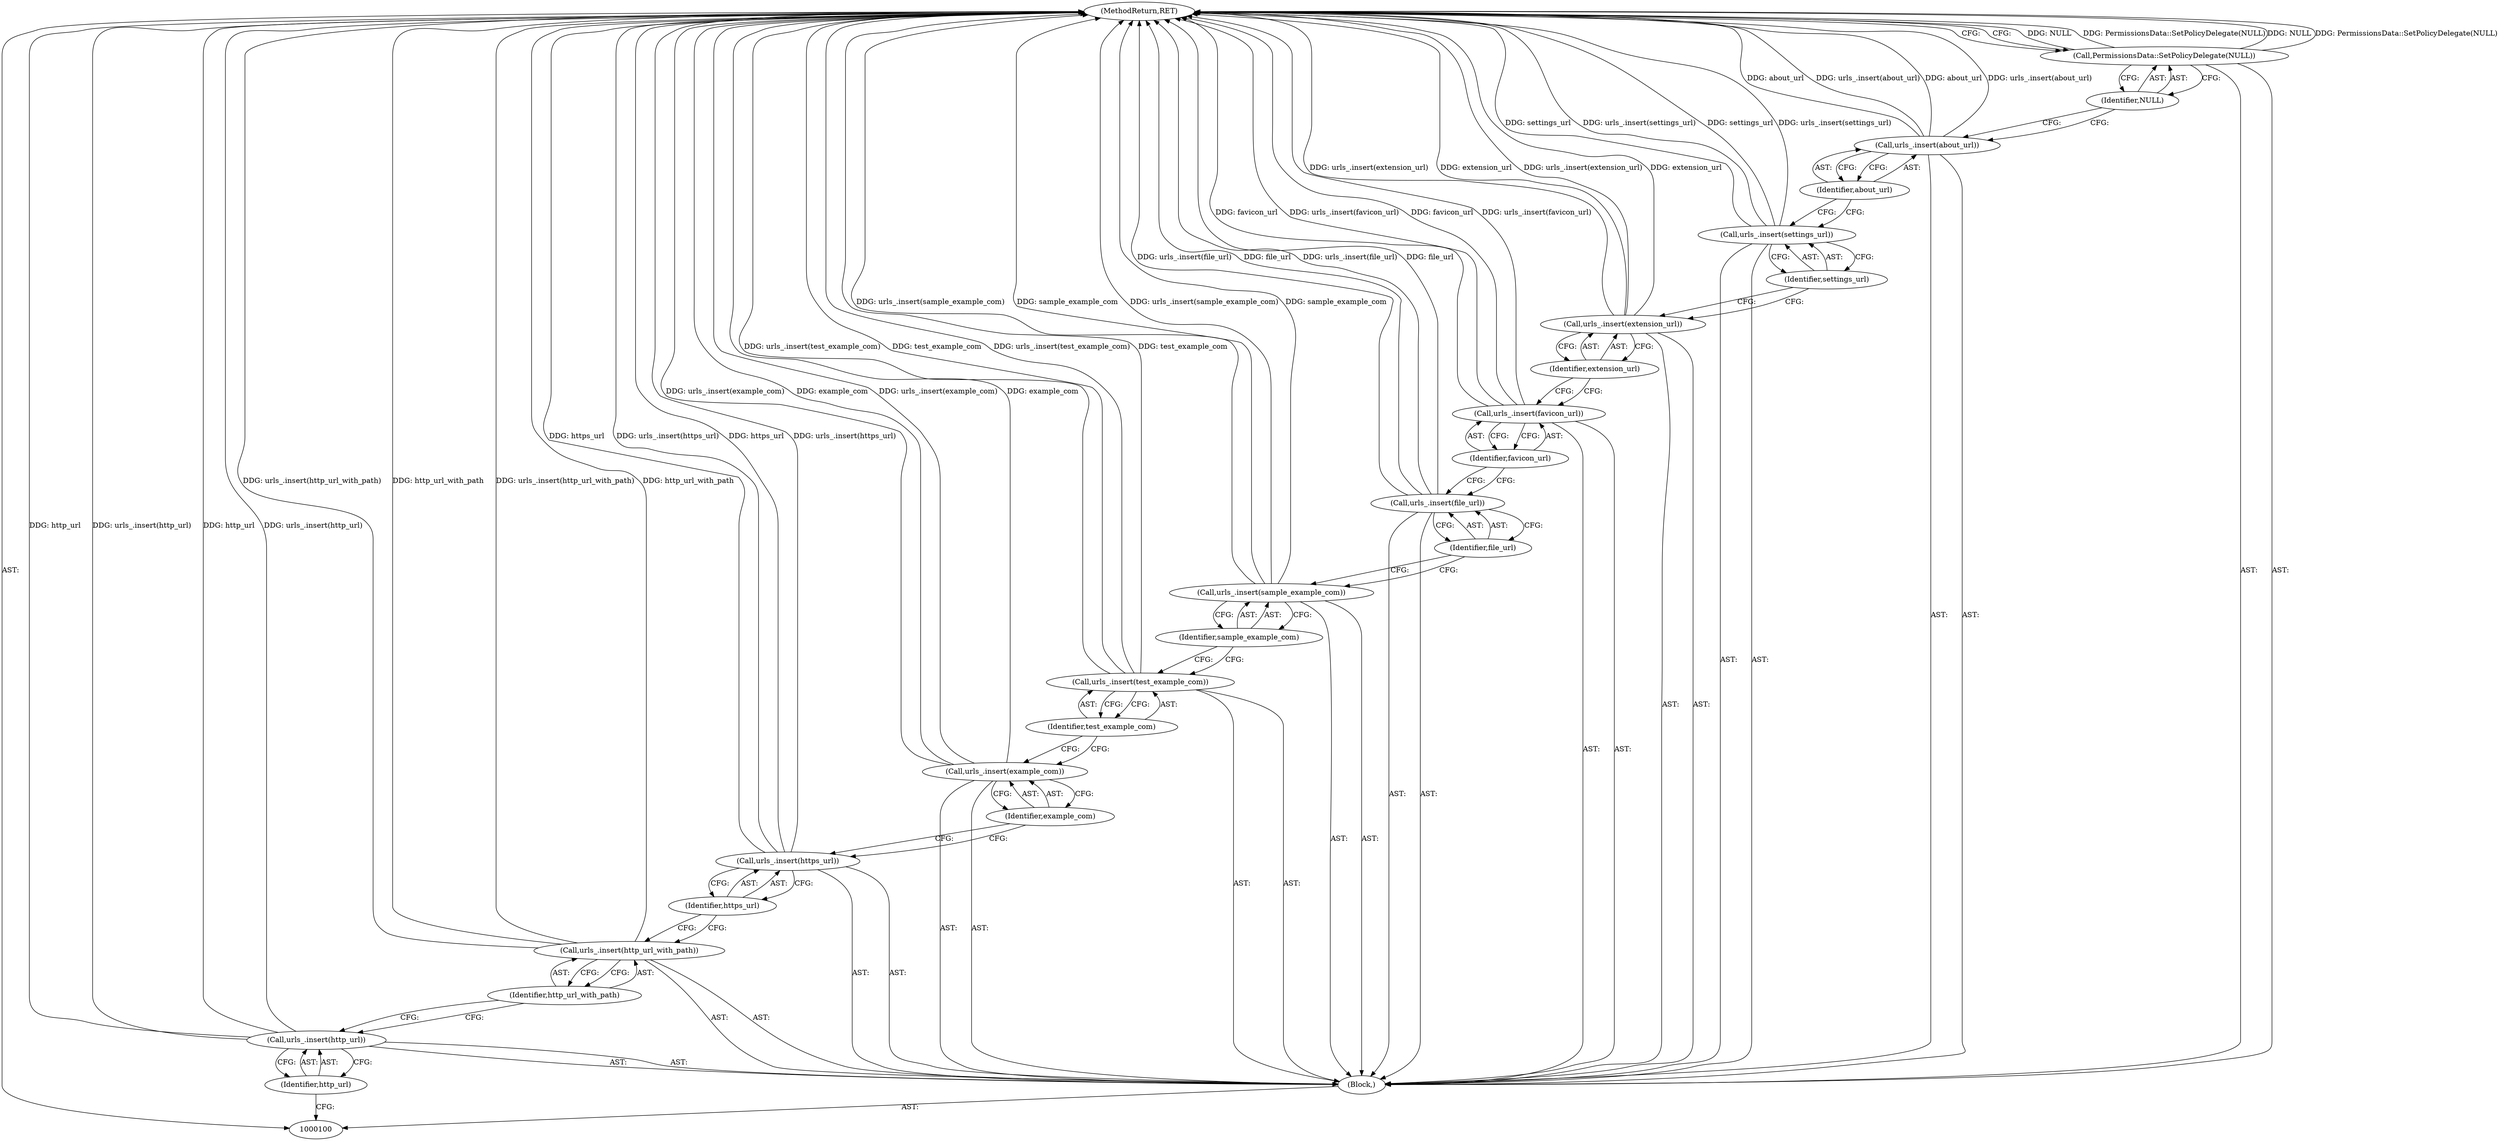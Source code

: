 digraph "1_Chrome_0aca6bc05a263ea9eafee515fc6ba14da94c1964_2" {
"1000126" [label="(MethodReturn,RET)"];
"1000101" [label="(Block,)"];
"1000103" [label="(Identifier,http_url)"];
"1000102" [label="(Call,urls_.insert(http_url))"];
"1000105" [label="(Identifier,http_url_with_path)"];
"1000104" [label="(Call,urls_.insert(http_url_with_path))"];
"1000107" [label="(Identifier,https_url)"];
"1000106" [label="(Call,urls_.insert(https_url))"];
"1000109" [label="(Identifier,example_com)"];
"1000108" [label="(Call,urls_.insert(example_com))"];
"1000111" [label="(Identifier,test_example_com)"];
"1000110" [label="(Call,urls_.insert(test_example_com))"];
"1000113" [label="(Identifier,sample_example_com)"];
"1000112" [label="(Call,urls_.insert(sample_example_com))"];
"1000115" [label="(Identifier,file_url)"];
"1000114" [label="(Call,urls_.insert(file_url))"];
"1000117" [label="(Identifier,favicon_url)"];
"1000116" [label="(Call,urls_.insert(favicon_url))"];
"1000119" [label="(Identifier,extension_url)"];
"1000118" [label="(Call,urls_.insert(extension_url))"];
"1000121" [label="(Identifier,settings_url)"];
"1000120" [label="(Call,urls_.insert(settings_url))"];
"1000123" [label="(Identifier,about_url)"];
"1000122" [label="(Call,urls_.insert(about_url))"];
"1000125" [label="(Identifier,NULL)"];
"1000124" [label="(Call,PermissionsData::SetPolicyDelegate(NULL))"];
"1000126" -> "1000100"  [label="AST: "];
"1000126" -> "1000124"  [label="CFG: "];
"1000116" -> "1000126"  [label="DDG: favicon_url"];
"1000116" -> "1000126"  [label="DDG: urls_.insert(favicon_url)"];
"1000124" -> "1000126"  [label="DDG: NULL"];
"1000124" -> "1000126"  [label="DDG: PermissionsData::SetPolicyDelegate(NULL)"];
"1000108" -> "1000126"  [label="DDG: urls_.insert(example_com)"];
"1000108" -> "1000126"  [label="DDG: example_com"];
"1000106" -> "1000126"  [label="DDG: https_url"];
"1000106" -> "1000126"  [label="DDG: urls_.insert(https_url)"];
"1000104" -> "1000126"  [label="DDG: urls_.insert(http_url_with_path)"];
"1000104" -> "1000126"  [label="DDG: http_url_with_path"];
"1000114" -> "1000126"  [label="DDG: urls_.insert(file_url)"];
"1000114" -> "1000126"  [label="DDG: file_url"];
"1000122" -> "1000126"  [label="DDG: about_url"];
"1000122" -> "1000126"  [label="DDG: urls_.insert(about_url)"];
"1000102" -> "1000126"  [label="DDG: http_url"];
"1000102" -> "1000126"  [label="DDG: urls_.insert(http_url)"];
"1000118" -> "1000126"  [label="DDG: urls_.insert(extension_url)"];
"1000118" -> "1000126"  [label="DDG: extension_url"];
"1000120" -> "1000126"  [label="DDG: settings_url"];
"1000120" -> "1000126"  [label="DDG: urls_.insert(settings_url)"];
"1000112" -> "1000126"  [label="DDG: urls_.insert(sample_example_com)"];
"1000112" -> "1000126"  [label="DDG: sample_example_com"];
"1000110" -> "1000126"  [label="DDG: urls_.insert(test_example_com)"];
"1000110" -> "1000126"  [label="DDG: test_example_com"];
"1000101" -> "1000100"  [label="AST: "];
"1000102" -> "1000101"  [label="AST: "];
"1000104" -> "1000101"  [label="AST: "];
"1000106" -> "1000101"  [label="AST: "];
"1000108" -> "1000101"  [label="AST: "];
"1000110" -> "1000101"  [label="AST: "];
"1000112" -> "1000101"  [label="AST: "];
"1000114" -> "1000101"  [label="AST: "];
"1000116" -> "1000101"  [label="AST: "];
"1000118" -> "1000101"  [label="AST: "];
"1000120" -> "1000101"  [label="AST: "];
"1000122" -> "1000101"  [label="AST: "];
"1000124" -> "1000101"  [label="AST: "];
"1000103" -> "1000102"  [label="AST: "];
"1000103" -> "1000100"  [label="CFG: "];
"1000102" -> "1000103"  [label="CFG: "];
"1000102" -> "1000101"  [label="AST: "];
"1000102" -> "1000103"  [label="CFG: "];
"1000103" -> "1000102"  [label="AST: "];
"1000105" -> "1000102"  [label="CFG: "];
"1000102" -> "1000126"  [label="DDG: http_url"];
"1000102" -> "1000126"  [label="DDG: urls_.insert(http_url)"];
"1000105" -> "1000104"  [label="AST: "];
"1000105" -> "1000102"  [label="CFG: "];
"1000104" -> "1000105"  [label="CFG: "];
"1000104" -> "1000101"  [label="AST: "];
"1000104" -> "1000105"  [label="CFG: "];
"1000105" -> "1000104"  [label="AST: "];
"1000107" -> "1000104"  [label="CFG: "];
"1000104" -> "1000126"  [label="DDG: urls_.insert(http_url_with_path)"];
"1000104" -> "1000126"  [label="DDG: http_url_with_path"];
"1000107" -> "1000106"  [label="AST: "];
"1000107" -> "1000104"  [label="CFG: "];
"1000106" -> "1000107"  [label="CFG: "];
"1000106" -> "1000101"  [label="AST: "];
"1000106" -> "1000107"  [label="CFG: "];
"1000107" -> "1000106"  [label="AST: "];
"1000109" -> "1000106"  [label="CFG: "];
"1000106" -> "1000126"  [label="DDG: https_url"];
"1000106" -> "1000126"  [label="DDG: urls_.insert(https_url)"];
"1000109" -> "1000108"  [label="AST: "];
"1000109" -> "1000106"  [label="CFG: "];
"1000108" -> "1000109"  [label="CFG: "];
"1000108" -> "1000101"  [label="AST: "];
"1000108" -> "1000109"  [label="CFG: "];
"1000109" -> "1000108"  [label="AST: "];
"1000111" -> "1000108"  [label="CFG: "];
"1000108" -> "1000126"  [label="DDG: urls_.insert(example_com)"];
"1000108" -> "1000126"  [label="DDG: example_com"];
"1000111" -> "1000110"  [label="AST: "];
"1000111" -> "1000108"  [label="CFG: "];
"1000110" -> "1000111"  [label="CFG: "];
"1000110" -> "1000101"  [label="AST: "];
"1000110" -> "1000111"  [label="CFG: "];
"1000111" -> "1000110"  [label="AST: "];
"1000113" -> "1000110"  [label="CFG: "];
"1000110" -> "1000126"  [label="DDG: urls_.insert(test_example_com)"];
"1000110" -> "1000126"  [label="DDG: test_example_com"];
"1000113" -> "1000112"  [label="AST: "];
"1000113" -> "1000110"  [label="CFG: "];
"1000112" -> "1000113"  [label="CFG: "];
"1000112" -> "1000101"  [label="AST: "];
"1000112" -> "1000113"  [label="CFG: "];
"1000113" -> "1000112"  [label="AST: "];
"1000115" -> "1000112"  [label="CFG: "];
"1000112" -> "1000126"  [label="DDG: urls_.insert(sample_example_com)"];
"1000112" -> "1000126"  [label="DDG: sample_example_com"];
"1000115" -> "1000114"  [label="AST: "];
"1000115" -> "1000112"  [label="CFG: "];
"1000114" -> "1000115"  [label="CFG: "];
"1000114" -> "1000101"  [label="AST: "];
"1000114" -> "1000115"  [label="CFG: "];
"1000115" -> "1000114"  [label="AST: "];
"1000117" -> "1000114"  [label="CFG: "];
"1000114" -> "1000126"  [label="DDG: urls_.insert(file_url)"];
"1000114" -> "1000126"  [label="DDG: file_url"];
"1000117" -> "1000116"  [label="AST: "];
"1000117" -> "1000114"  [label="CFG: "];
"1000116" -> "1000117"  [label="CFG: "];
"1000116" -> "1000101"  [label="AST: "];
"1000116" -> "1000117"  [label="CFG: "];
"1000117" -> "1000116"  [label="AST: "];
"1000119" -> "1000116"  [label="CFG: "];
"1000116" -> "1000126"  [label="DDG: favicon_url"];
"1000116" -> "1000126"  [label="DDG: urls_.insert(favicon_url)"];
"1000119" -> "1000118"  [label="AST: "];
"1000119" -> "1000116"  [label="CFG: "];
"1000118" -> "1000119"  [label="CFG: "];
"1000118" -> "1000101"  [label="AST: "];
"1000118" -> "1000119"  [label="CFG: "];
"1000119" -> "1000118"  [label="AST: "];
"1000121" -> "1000118"  [label="CFG: "];
"1000118" -> "1000126"  [label="DDG: urls_.insert(extension_url)"];
"1000118" -> "1000126"  [label="DDG: extension_url"];
"1000121" -> "1000120"  [label="AST: "];
"1000121" -> "1000118"  [label="CFG: "];
"1000120" -> "1000121"  [label="CFG: "];
"1000120" -> "1000101"  [label="AST: "];
"1000120" -> "1000121"  [label="CFG: "];
"1000121" -> "1000120"  [label="AST: "];
"1000123" -> "1000120"  [label="CFG: "];
"1000120" -> "1000126"  [label="DDG: settings_url"];
"1000120" -> "1000126"  [label="DDG: urls_.insert(settings_url)"];
"1000123" -> "1000122"  [label="AST: "];
"1000123" -> "1000120"  [label="CFG: "];
"1000122" -> "1000123"  [label="CFG: "];
"1000122" -> "1000101"  [label="AST: "];
"1000122" -> "1000123"  [label="CFG: "];
"1000123" -> "1000122"  [label="AST: "];
"1000125" -> "1000122"  [label="CFG: "];
"1000122" -> "1000126"  [label="DDG: about_url"];
"1000122" -> "1000126"  [label="DDG: urls_.insert(about_url)"];
"1000125" -> "1000124"  [label="AST: "];
"1000125" -> "1000122"  [label="CFG: "];
"1000124" -> "1000125"  [label="CFG: "];
"1000124" -> "1000101"  [label="AST: "];
"1000124" -> "1000125"  [label="CFG: "];
"1000125" -> "1000124"  [label="AST: "];
"1000126" -> "1000124"  [label="CFG: "];
"1000124" -> "1000126"  [label="DDG: NULL"];
"1000124" -> "1000126"  [label="DDG: PermissionsData::SetPolicyDelegate(NULL)"];
}
